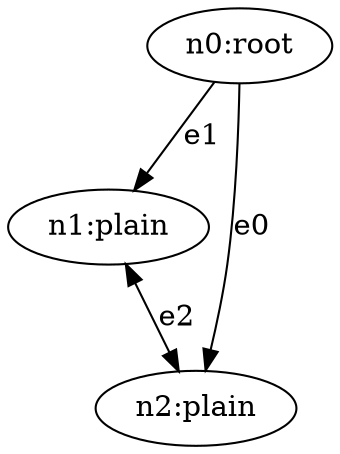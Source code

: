 strict digraph root {
    "n0" [ id="aa85df84e73a49e98e62359ced378731", label="n0:root"  ]
    "n1" [ id="188c0d402f13401596bd93d1836f2905", label="n1:plain"  ]
    "n2" [ id="6acf138005b24dadbb6e87eae4bc1e88", label="n2:plain"  ]
    "n0" -> "n2" [ id="c421fe05cbb349b28e56e20d39d7885f", label="e0" ]
    "n0" -> "n1" [ id="60f03f46cbef43b89d46fb59be6829f8", label="e1" ]
    "n1" -> "n2" [ id="32d55cb121e04b40850ec906374b118d", label="e2", dir="both" ]
}